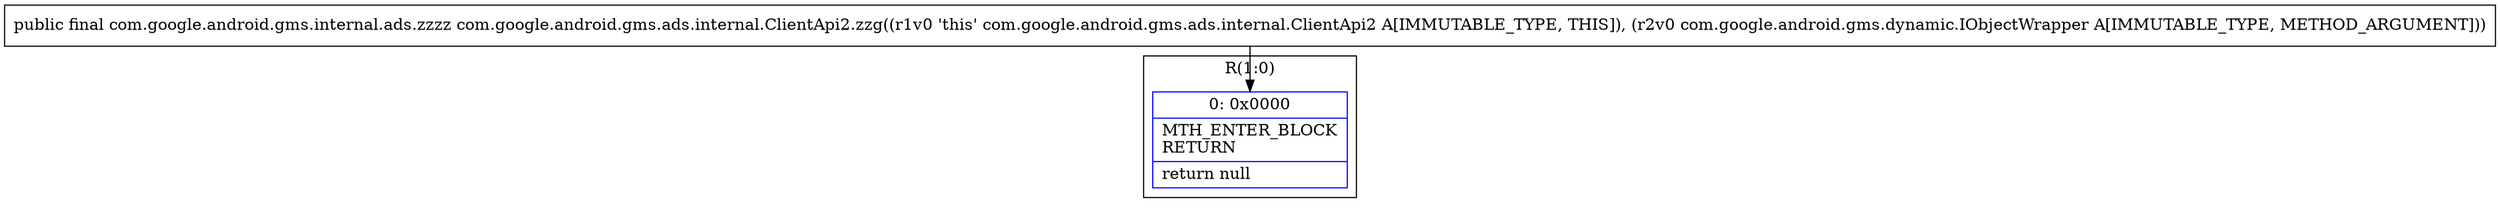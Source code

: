 digraph "CFG forcom.google.android.gms.ads.internal.ClientApi2.zzg(Lcom\/google\/android\/gms\/dynamic\/IObjectWrapper;)Lcom\/google\/android\/gms\/internal\/ads\/zzzz;" {
subgraph cluster_Region_42329210 {
label = "R(1:0)";
node [shape=record,color=blue];
Node_0 [shape=record,label="{0\:\ 0x0000|MTH_ENTER_BLOCK\lRETURN\l|return null\l}"];
}
MethodNode[shape=record,label="{public final com.google.android.gms.internal.ads.zzzz com.google.android.gms.ads.internal.ClientApi2.zzg((r1v0 'this' com.google.android.gms.ads.internal.ClientApi2 A[IMMUTABLE_TYPE, THIS]), (r2v0 com.google.android.gms.dynamic.IObjectWrapper A[IMMUTABLE_TYPE, METHOD_ARGUMENT])) }"];
MethodNode -> Node_0;
}

